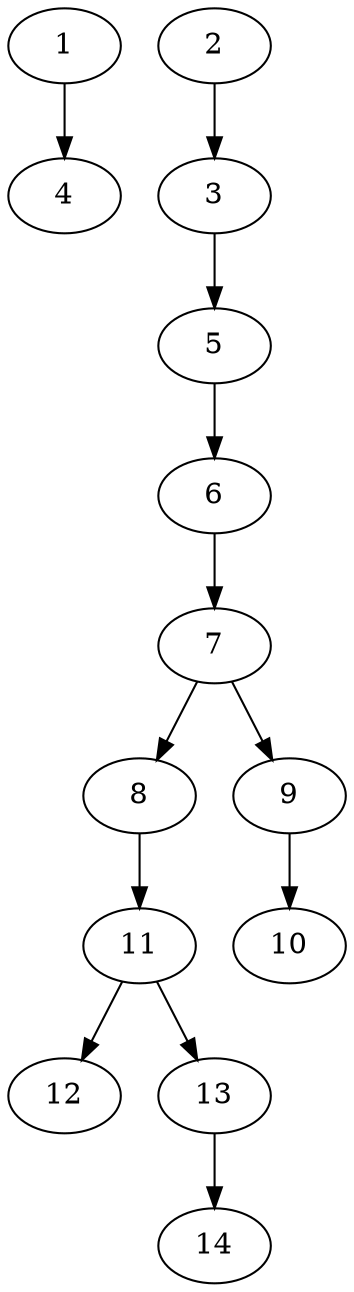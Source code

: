 // DAG (tier=1-easy, mode=compute, n=14, ccr=0.284, fat=0.368, density=0.318, regular=0.754, jump=0.040, mindata=262144, maxdata=2097152)
// DAG automatically generated by daggen at Sun Aug 24 16:33:32 2025
// /home/ermia/Project/Environments/daggen/bin/daggen --dot --ccr 0.284 --fat 0.368 --regular 0.754 --density 0.318 --jump 0.040 --mindata 262144 --maxdata 2097152 -n 14 
digraph G {
  1 [size="499810041856000000", alpha="0.11", expect_size="249905020928000000"]
  1 -> 4 [size ="5038407680000"]
  2 [size="469742372437363", alpha="0.13", expect_size="234871186218681"]
  2 -> 3 [size ="20049746198528"]
  3 [size="72647300450433", alpha="0.01", expect_size="36323650225216"]
  3 -> 5 [size ="3162471661568"]
  4 [size="1131766651154905", alpha="0.09", expect_size="565883325577452"]
  5 [size="11145888185474452", alpha="0.09", expect_size="5572944092737226"]
  5 -> 6 [size ="8155371143168"]
  6 [size="171759461262216", alpha="0.04", expect_size="85879730631108"]
  6 -> 7 [size ="14549948301312"]
  7 [size="1083434520436277248", alpha="0.06", expect_size="541717260218138624"]
  7 -> 8 [size ="8439015145472"]
  7 -> 9 [size ="8439015145472"]
  8 [size="291753745761677", alpha="0.15", expect_size="145876872880838"]
  8 -> 11 [size ="9658047660032"]
  9 [size="71328803586048000", alpha="0.16", expect_size="35664401793024000"]
  9 -> 10 [size ="1375941427200"]
  10 [size="381171850096719", alpha="0.13", expect_size="190585925048359"]
  11 [size="25529413226636916", alpha="0.10", expect_size="12764706613318458"]
  11 -> 12 [size ="25309848010752"]
  11 -> 13 [size ="25309848010752"]
  12 [size="355810002927091712", alpha="0.13", expect_size="177905001463545856"]
  13 [size="35073531699200", alpha="0.16", expect_size="17536765849600"]
  13 -> 14 [size ="3435973836800"]
  14 [size="60916895854976", alpha="0.10", expect_size="30458447927488"]
}